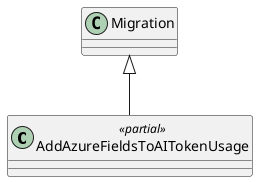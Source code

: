 @startuml
class AddAzureFieldsToAITokenUsage <<partial>> {
}
Migration <|-- AddAzureFieldsToAITokenUsage
@enduml
